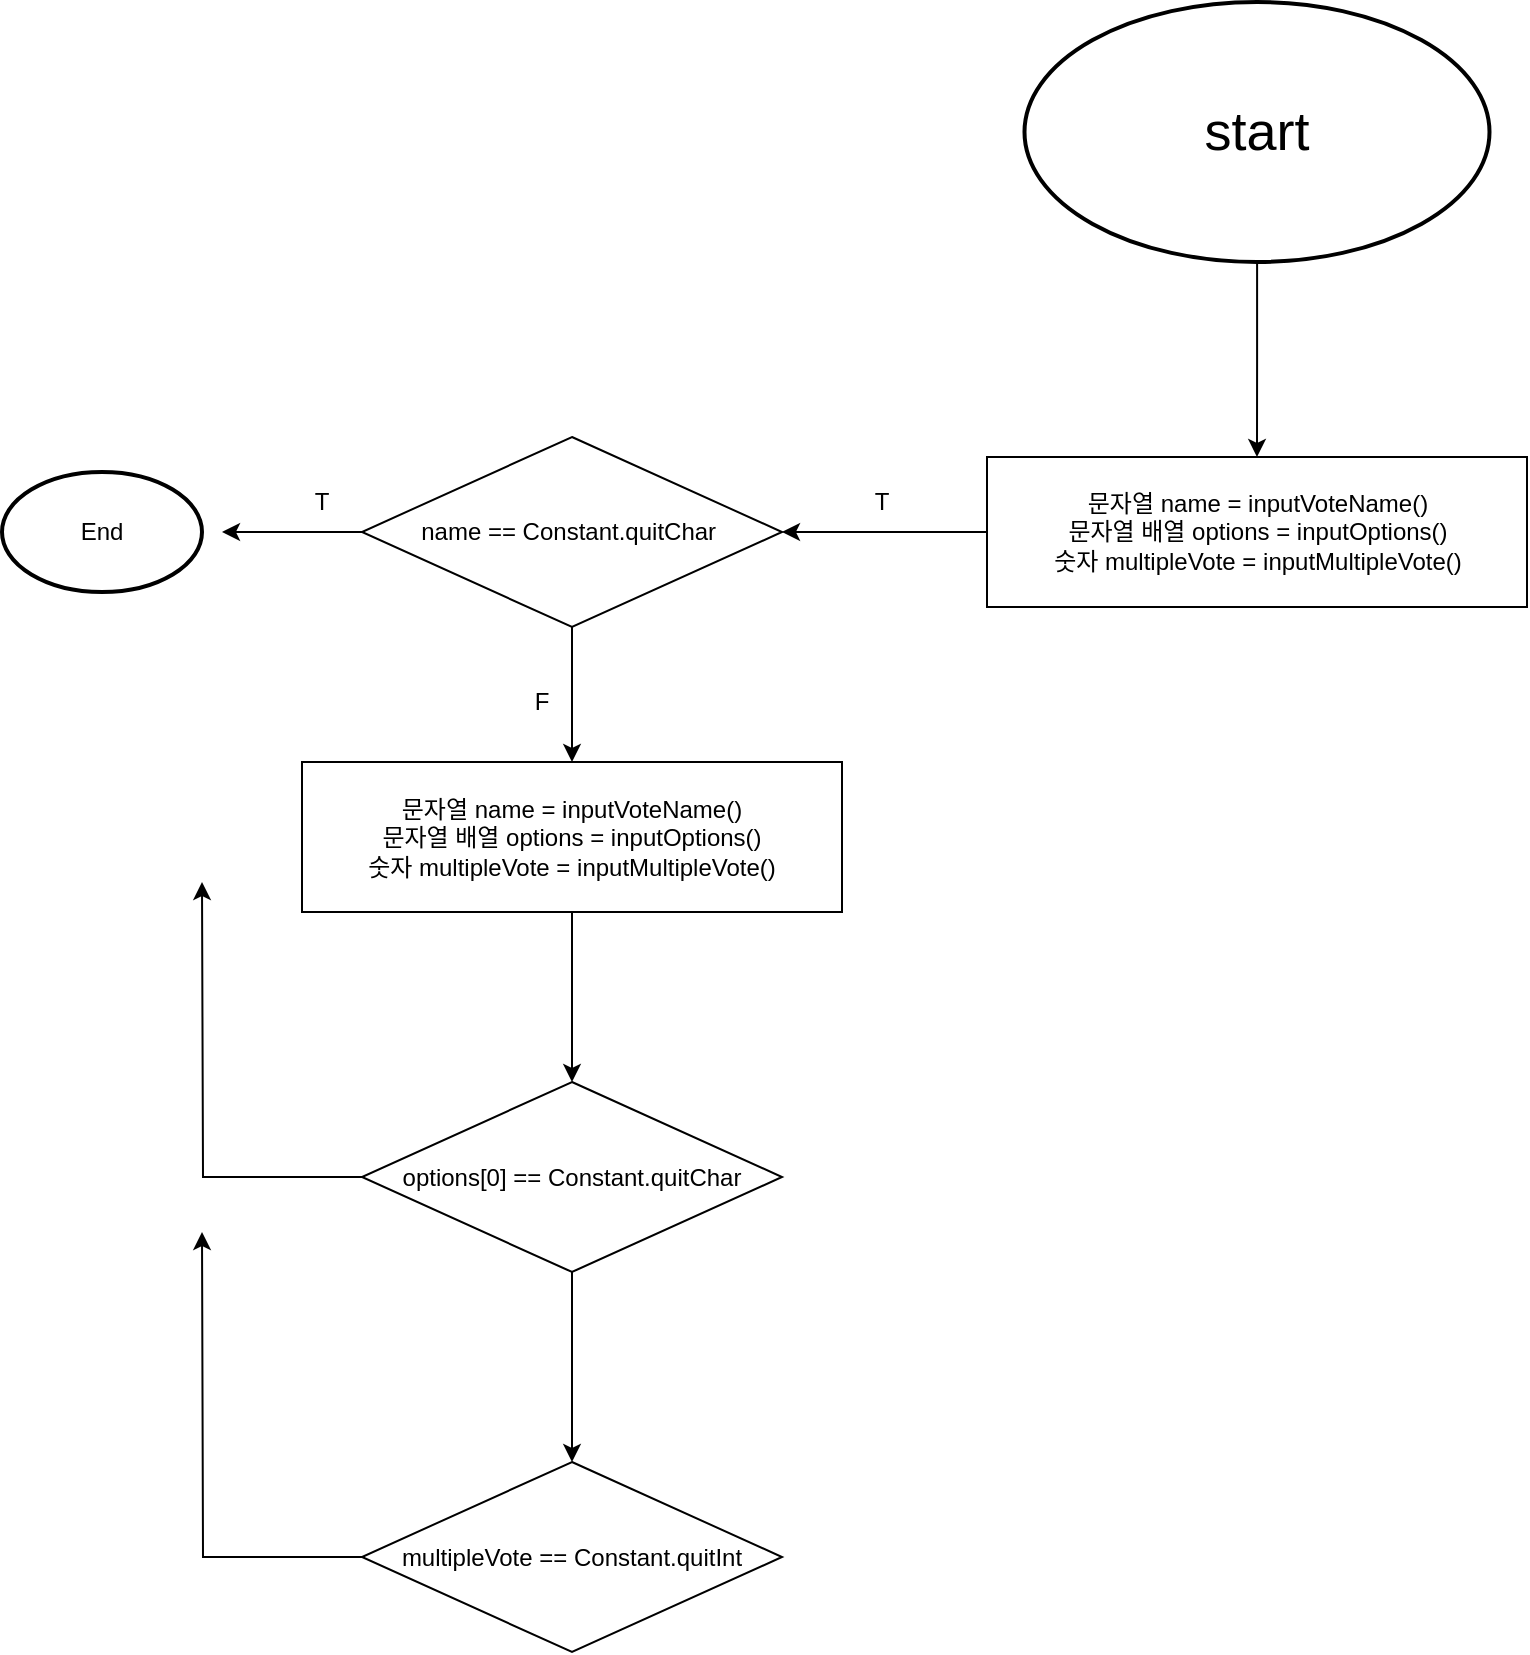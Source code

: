 <mxfile version="13.1.14" type="github"><diagram id="n3zBq1Fa85T7XirpiF_W" name="페이지-1"><mxGraphModel dx="1865" dy="1749" grid="1" gridSize="10" guides="1" tooltips="1" connect="1" arrows="1" fold="1" page="1" pageScale="1" pageWidth="827" pageHeight="1169" math="0" shadow="0"><root><mxCell id="0"/><mxCell id="1" parent="0"/><mxCell id="F_zaaBPNI_DEc_gp4AlA-13" value="" style="edgeStyle=orthogonalEdgeStyle;rounded=0;orthogonalLoop=1;jettySize=auto;html=1;entryX=0.5;entryY=0;entryDx=0;entryDy=0;" edge="1" parent="1" source="F_zaaBPNI_DEc_gp4AlA-6" target="F_zaaBPNI_DEc_gp4AlA-28"><mxGeometry relative="1" as="geometry"><mxPoint x="277.5" y="140" as="targetPoint"/></mxGeometry></mxCell><mxCell id="F_zaaBPNI_DEc_gp4AlA-6" value="&lt;font style=&quot;font-size: 27px&quot;&gt;start&lt;/font&gt;" style="strokeWidth=2;html=1;shape=mxgraph.flowchart.start_1;whiteSpace=wrap;" vertex="1" parent="1"><mxGeometry x="161.25" y="-70" width="232.5" height="130" as="geometry"/></mxCell><mxCell id="F_zaaBPNI_DEc_gp4AlA-15" value="" style="edgeStyle=orthogonalEdgeStyle;rounded=0;orthogonalLoop=1;jettySize=auto;html=1;exitX=0;exitY=0.5;exitDx=0;exitDy=0;" edge="1" parent="1" source="F_zaaBPNI_DEc_gp4AlA-28"><mxGeometry relative="1" as="geometry"><mxPoint x="120" y="195" as="sourcePoint"/><mxPoint x="40" y="195" as="targetPoint"/></mxGeometry></mxCell><mxCell id="F_zaaBPNI_DEc_gp4AlA-18" value="" style="edgeStyle=orthogonalEdgeStyle;rounded=0;orthogonalLoop=1;jettySize=auto;html=1;" edge="1" parent="1" source="F_zaaBPNI_DEc_gp4AlA-16"><mxGeometry relative="1" as="geometry"><mxPoint x="-240" y="195" as="targetPoint"/></mxGeometry></mxCell><mxCell id="F_zaaBPNI_DEc_gp4AlA-21" value="" style="edgeStyle=orthogonalEdgeStyle;rounded=0;orthogonalLoop=1;jettySize=auto;html=1;" edge="1" parent="1" source="F_zaaBPNI_DEc_gp4AlA-35" target="F_zaaBPNI_DEc_gp4AlA-20"><mxGeometry relative="1" as="geometry"/></mxCell><mxCell id="F_zaaBPNI_DEc_gp4AlA-16" value="name == Constant.quitChar&amp;nbsp;" style="rhombus;whiteSpace=wrap;html=1;" vertex="1" parent="1"><mxGeometry x="-170" y="147.5" width="210" height="95" as="geometry"/></mxCell><mxCell id="F_zaaBPNI_DEc_gp4AlA-23" value="" style="edgeStyle=orthogonalEdgeStyle;rounded=0;orthogonalLoop=1;jettySize=auto;html=1;" edge="1" parent="1" source="F_zaaBPNI_DEc_gp4AlA-20"><mxGeometry relative="1" as="geometry"><mxPoint x="-250" y="370" as="targetPoint"/></mxGeometry></mxCell><mxCell id="F_zaaBPNI_DEc_gp4AlA-25" value="" style="edgeStyle=orthogonalEdgeStyle;rounded=0;orthogonalLoop=1;jettySize=auto;html=1;" edge="1" parent="1" source="F_zaaBPNI_DEc_gp4AlA-20" target="F_zaaBPNI_DEc_gp4AlA-24"><mxGeometry relative="1" as="geometry"/></mxCell><mxCell id="F_zaaBPNI_DEc_gp4AlA-20" value="options[0] == Constant.quitChar" style="rhombus;whiteSpace=wrap;html=1;" vertex="1" parent="1"><mxGeometry x="-170" y="470" width="210" height="95" as="geometry"/></mxCell><mxCell id="F_zaaBPNI_DEc_gp4AlA-27" value="" style="edgeStyle=orthogonalEdgeStyle;rounded=0;orthogonalLoop=1;jettySize=auto;html=1;" edge="1" parent="1" source="F_zaaBPNI_DEc_gp4AlA-24"><mxGeometry relative="1" as="geometry"><mxPoint x="-250" y="545" as="targetPoint"/></mxGeometry></mxCell><mxCell id="F_zaaBPNI_DEc_gp4AlA-24" value="multipleVote == Constant.quitInt" style="rhombus;whiteSpace=wrap;html=1;" vertex="1" parent="1"><mxGeometry x="-170" y="660" width="210" height="95" as="geometry"/></mxCell><mxCell id="F_zaaBPNI_DEc_gp4AlA-19" value="End" style="strokeWidth=2;html=1;shape=mxgraph.flowchart.start_1;whiteSpace=wrap;" vertex="1" parent="1"><mxGeometry x="-350" y="165" width="100" height="60" as="geometry"/></mxCell><mxCell id="F_zaaBPNI_DEc_gp4AlA-28" value="&lt;span&gt;문자열 name = inputVoteName()&lt;/span&gt;&lt;br&gt;&lt;span&gt;문자열 배열 options = inputOptions()&lt;/span&gt;&lt;br&gt;&lt;span&gt;숫자 multipleVote = inputMultipleVote()&lt;/span&gt;" style="rounded=0;whiteSpace=wrap;html=1;" vertex="1" parent="1"><mxGeometry x="142.5" y="157.5" width="270" height="75" as="geometry"/></mxCell><mxCell id="F_zaaBPNI_DEc_gp4AlA-31" value="T" style="text;html=1;strokeColor=none;fillColor=none;align=center;verticalAlign=middle;whiteSpace=wrap;rounded=0;" vertex="1" parent="1"><mxGeometry x="-210" y="170" width="40" height="20" as="geometry"/></mxCell><mxCell id="F_zaaBPNI_DEc_gp4AlA-32" value="T" style="text;html=1;strokeColor=none;fillColor=none;align=center;verticalAlign=middle;whiteSpace=wrap;rounded=0;" vertex="1" parent="1"><mxGeometry x="70" y="170" width="40" height="20" as="geometry"/></mxCell><mxCell id="F_zaaBPNI_DEc_gp4AlA-33" value="F" style="text;html=1;strokeColor=none;fillColor=none;align=center;verticalAlign=middle;whiteSpace=wrap;rounded=0;" vertex="1" parent="1"><mxGeometry x="-100" y="270" width="40" height="20" as="geometry"/></mxCell><mxCell id="F_zaaBPNI_DEc_gp4AlA-35" value="&lt;span&gt;문자열 name = inputVoteName()&lt;/span&gt;&lt;br&gt;&lt;span&gt;문자열 배열 options = inputOptions()&lt;/span&gt;&lt;br&gt;&lt;span&gt;숫자 multipleVote = inputMultipleVote()&lt;/span&gt;" style="rounded=0;whiteSpace=wrap;html=1;" vertex="1" parent="1"><mxGeometry x="-200" y="310" width="270" height="75" as="geometry"/></mxCell><mxCell id="F_zaaBPNI_DEc_gp4AlA-36" value="" style="edgeStyle=orthogonalEdgeStyle;rounded=0;orthogonalLoop=1;jettySize=auto;html=1;" edge="1" parent="1" source="F_zaaBPNI_DEc_gp4AlA-16" target="F_zaaBPNI_DEc_gp4AlA-35"><mxGeometry relative="1" as="geometry"><mxPoint x="-65" y="242.5" as="sourcePoint"/><mxPoint x="-65" y="470" as="targetPoint"/></mxGeometry></mxCell></root></mxGraphModel></diagram></mxfile>